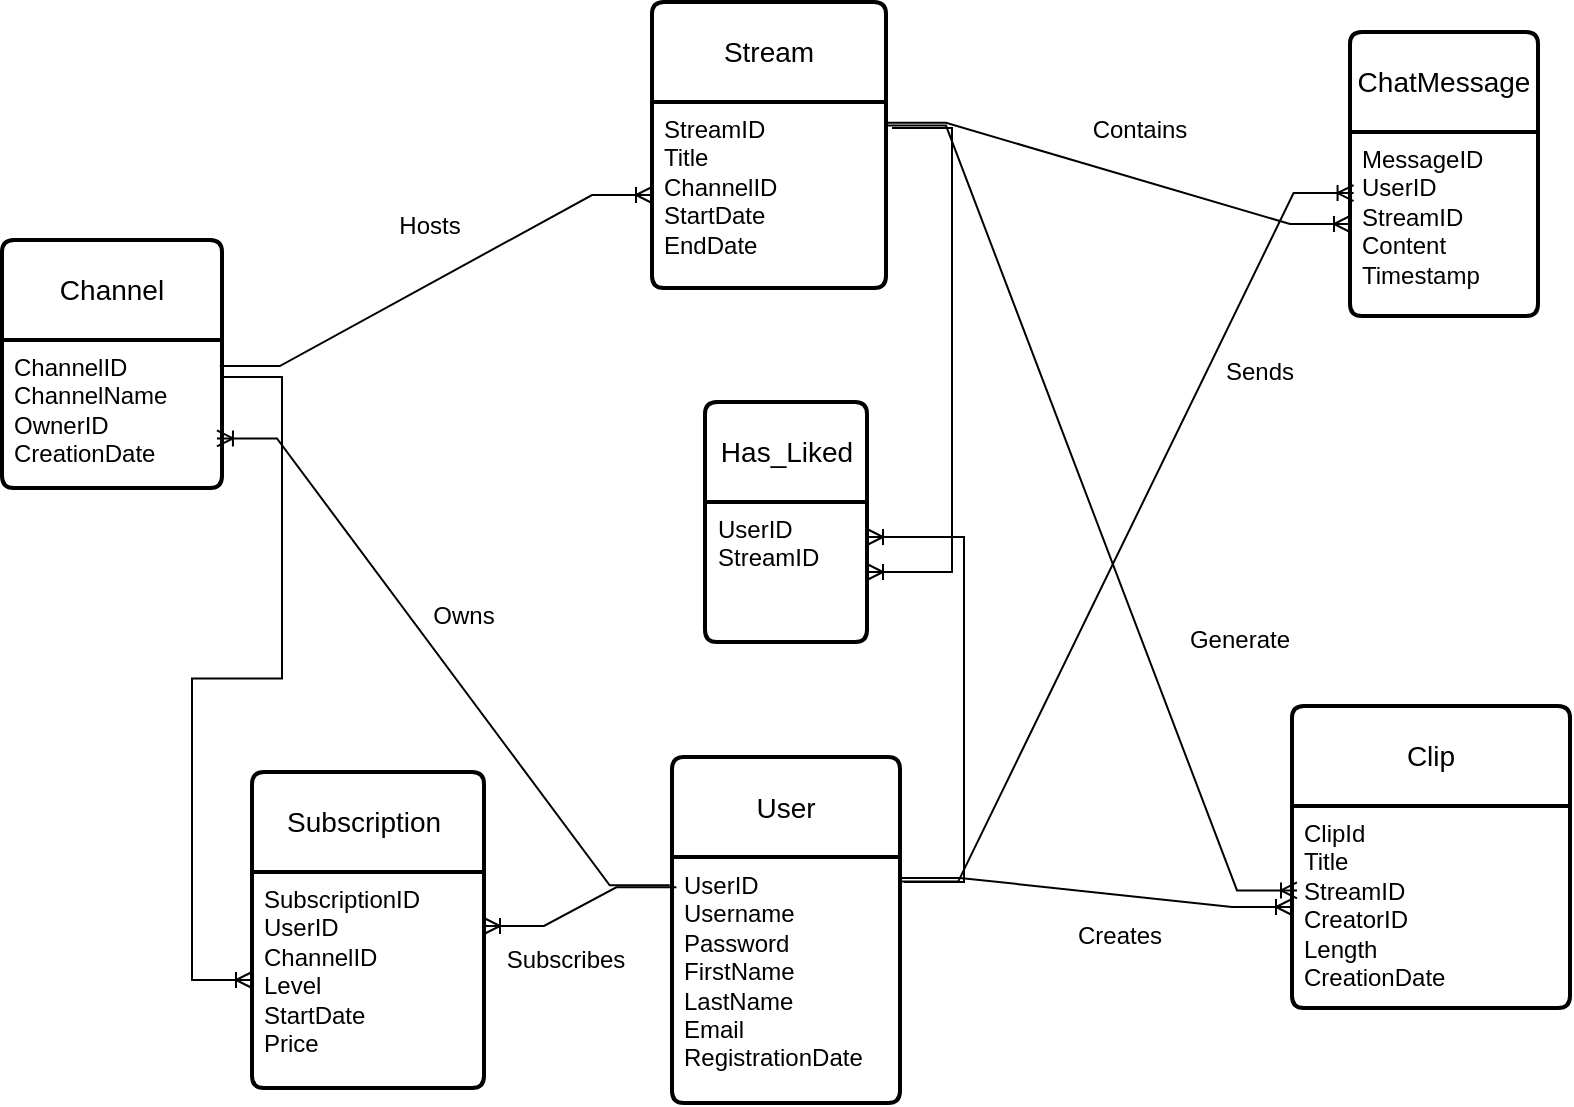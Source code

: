 <mxfile version="24.9.0">
  <diagram name="Page-1" id="BiIlZnpRy-tHP6Rla5C4">
    <mxGraphModel grid="0" page="1" gridSize="10" guides="1" tooltips="1" connect="1" arrows="1" fold="1" pageScale="1" pageWidth="850" pageHeight="1100" math="0" shadow="0">
      <root>
        <mxCell id="0" />
        <mxCell id="1" parent="0" />
        <mxCell id="CHZGDrERDYltOcqLtO5w-12" value="User" style="swimlane;childLayout=stackLayout;horizontal=1;startSize=50;horizontalStack=0;rounded=1;fontSize=14;fontStyle=0;strokeWidth=2;resizeParent=0;resizeLast=1;shadow=0;dashed=0;align=center;arcSize=4;whiteSpace=wrap;html=1;" vertex="1" parent="1">
          <mxGeometry x="388" y="438.5" width="114" height="173" as="geometry" />
        </mxCell>
        <mxCell id="CHZGDrERDYltOcqLtO5w-13" value="&lt;div&gt;UserID&lt;/div&gt;&lt;div&gt;Username&lt;/div&gt;&lt;div&gt;Password&lt;/div&gt;&lt;div&gt;FirstName&lt;/div&gt;&lt;div&gt;LastName&lt;/div&gt;&lt;div&gt;Email&lt;/div&gt;&lt;div&gt;RegistrationDate&lt;/div&gt;" style="align=left;strokeColor=none;fillColor=none;spacingLeft=4;fontSize=12;verticalAlign=top;resizable=0;rotatable=0;part=1;html=1;" vertex="1" parent="CHZGDrERDYltOcqLtO5w-12">
          <mxGeometry y="50" width="114" height="123" as="geometry" />
        </mxCell>
        <mxCell id="CHZGDrERDYltOcqLtO5w-15" value="Channel" style="swimlane;childLayout=stackLayout;horizontal=1;startSize=50;horizontalStack=0;rounded=1;fontSize=14;fontStyle=0;strokeWidth=2;resizeParent=0;resizeLast=1;shadow=0;dashed=0;align=center;arcSize=4;whiteSpace=wrap;html=1;" vertex="1" parent="1">
          <mxGeometry x="53" y="180" width="110" height="124" as="geometry" />
        </mxCell>
        <mxCell id="CHZGDrERDYltOcqLtO5w-16" value="ChannelID&lt;div&gt;ChannelName&lt;/div&gt;&lt;div&gt;OwnerID&lt;/div&gt;&lt;div&gt;CreationDate&lt;/div&gt;" style="align=left;strokeColor=none;fillColor=none;spacingLeft=4;fontSize=12;verticalAlign=top;resizable=0;rotatable=0;part=1;html=1;" vertex="1" parent="CHZGDrERDYltOcqLtO5w-15">
          <mxGeometry y="50" width="110" height="74" as="geometry" />
        </mxCell>
        <mxCell id="CHZGDrERDYltOcqLtO5w-17" value="Stream" style="swimlane;childLayout=stackLayout;horizontal=1;startSize=50;horizontalStack=0;rounded=1;fontSize=14;fontStyle=0;strokeWidth=2;resizeParent=0;resizeLast=1;shadow=0;dashed=0;align=center;arcSize=4;whiteSpace=wrap;html=1;" vertex="1" parent="1">
          <mxGeometry x="378" y="61" width="117" height="143" as="geometry" />
        </mxCell>
        <mxCell id="CHZGDrERDYltOcqLtO5w-18" value="StreamID&lt;div&gt;Title&lt;/div&gt;&lt;div&gt;ChannelID&lt;/div&gt;&lt;div&gt;StartDate&lt;/div&gt;&lt;div&gt;EndDate&lt;/div&gt;" style="align=left;strokeColor=none;fillColor=none;spacingLeft=4;fontSize=12;verticalAlign=top;resizable=0;rotatable=0;part=1;html=1;" vertex="1" parent="CHZGDrERDYltOcqLtO5w-17">
          <mxGeometry y="50" width="117" height="93" as="geometry" />
        </mxCell>
        <mxCell id="CHZGDrERDYltOcqLtO5w-19" value="ChatMessage" style="swimlane;childLayout=stackLayout;horizontal=1;startSize=50;horizontalStack=0;rounded=1;fontSize=14;fontStyle=0;strokeWidth=2;resizeParent=0;resizeLast=1;shadow=0;dashed=0;align=center;arcSize=4;whiteSpace=wrap;html=1;" vertex="1" parent="1">
          <mxGeometry x="727" y="76" width="94" height="142" as="geometry" />
        </mxCell>
        <mxCell id="CHZGDrERDYltOcqLtO5w-20" value="MessageID&lt;div&gt;UserID&lt;/div&gt;&lt;div&gt;StreamID&lt;/div&gt;&lt;div&gt;Content&lt;/div&gt;&lt;div&gt;Timestamp&lt;/div&gt;" style="align=left;strokeColor=none;fillColor=none;spacingLeft=4;fontSize=12;verticalAlign=top;resizable=0;rotatable=0;part=1;html=1;" vertex="1" parent="CHZGDrERDYltOcqLtO5w-19">
          <mxGeometry y="50" width="94" height="92" as="geometry" />
        </mxCell>
        <mxCell id="PgzA4sDAF4xj8MNYtx8X-1" value="Subscription&amp;nbsp;" style="swimlane;childLayout=stackLayout;horizontal=1;startSize=50;horizontalStack=0;rounded=1;fontSize=14;fontStyle=0;strokeWidth=2;resizeParent=0;resizeLast=1;shadow=0;dashed=0;align=center;arcSize=4;whiteSpace=wrap;html=1;" vertex="1" parent="1">
          <mxGeometry x="178" y="446" width="116" height="158" as="geometry" />
        </mxCell>
        <mxCell id="PgzA4sDAF4xj8MNYtx8X-2" value="SubscriptionID&lt;div&gt;UserID&lt;/div&gt;&lt;div&gt;ChannelID&lt;/div&gt;&lt;div&gt;Level&lt;/div&gt;&lt;div&gt;StartDate&lt;/div&gt;&lt;div&gt;Price&lt;/div&gt;" style="align=left;strokeColor=none;fillColor=none;spacingLeft=4;fontSize=12;verticalAlign=top;resizable=0;rotatable=0;part=1;html=1;" vertex="1" parent="PgzA4sDAF4xj8MNYtx8X-1">
          <mxGeometry y="50" width="116" height="108" as="geometry" />
        </mxCell>
        <mxCell id="PgzA4sDAF4xj8MNYtx8X-3" value="Clip" style="swimlane;childLayout=stackLayout;horizontal=1;startSize=50;horizontalStack=0;rounded=1;fontSize=14;fontStyle=0;strokeWidth=2;resizeParent=0;resizeLast=1;shadow=0;dashed=0;align=center;arcSize=4;whiteSpace=wrap;html=1;" vertex="1" parent="1">
          <mxGeometry x="698" y="413" width="139" height="151" as="geometry" />
        </mxCell>
        <mxCell id="PgzA4sDAF4xj8MNYtx8X-4" value="ClipId&lt;div&gt;Title&lt;/div&gt;&lt;div&gt;StreamID&lt;/div&gt;&lt;div&gt;CreatorID&lt;/div&gt;&lt;div&gt;Length&lt;/div&gt;&lt;div&gt;CreationDate&lt;/div&gt;" style="align=left;strokeColor=none;fillColor=none;spacingLeft=4;fontSize=12;verticalAlign=top;resizable=0;rotatable=0;part=1;html=1;" vertex="1" parent="PgzA4sDAF4xj8MNYtx8X-3">
          <mxGeometry y="50" width="139" height="101" as="geometry" />
        </mxCell>
        <mxCell id="OAh-vfF6Tg8BaJtSJmkq-15" value="" style="edgeStyle=entityRelationEdgeStyle;fontSize=12;html=1;endArrow=ERoneToMany;rounded=0;entryX=0.977;entryY=0.665;entryDx=0;entryDy=0;entryPerimeter=0;exitX=-0.01;exitY=0.115;exitDx=0;exitDy=0;exitPerimeter=0;" edge="1" parent="1" source="CHZGDrERDYltOcqLtO5w-13" target="CHZGDrERDYltOcqLtO5w-16">
          <mxGeometry width="100" height="100" relative="1" as="geometry">
            <mxPoint x="368" y="376" as="sourcePoint" />
            <mxPoint x="468" y="276" as="targetPoint" />
            <Array as="points">
              <mxPoint x="345" y="339" />
            </Array>
          </mxGeometry>
        </mxCell>
        <mxCell id="OAh-vfF6Tg8BaJtSJmkq-17" value="" style="edgeStyle=entityRelationEdgeStyle;fontSize=12;html=1;endArrow=ERoneToMany;rounded=0;exitX=0.99;exitY=0.176;exitDx=0;exitDy=0;exitPerimeter=0;entryX=0;entryY=0.5;entryDx=0;entryDy=0;" edge="1" parent="1" source="CHZGDrERDYltOcqLtO5w-16" target="CHZGDrERDYltOcqLtO5w-18">
          <mxGeometry width="100" height="100" relative="1" as="geometry">
            <mxPoint x="368" y="376" as="sourcePoint" />
            <mxPoint x="468" y="276" as="targetPoint" />
          </mxGeometry>
        </mxCell>
        <mxCell id="OAh-vfF6Tg8BaJtSJmkq-18" value="" style="edgeStyle=entityRelationEdgeStyle;fontSize=12;html=1;endArrow=ERoneToMany;rounded=0;entryX=0.019;entryY=0.332;entryDx=0;entryDy=0;entryPerimeter=0;exitX=0.992;exitY=0.1;exitDx=0;exitDy=0;exitPerimeter=0;" edge="1" parent="1" source="CHZGDrERDYltOcqLtO5w-13" target="CHZGDrERDYltOcqLtO5w-20">
          <mxGeometry width="100" height="100" relative="1" as="geometry">
            <mxPoint x="368" y="376" as="sourcePoint" />
            <mxPoint x="468" y="276" as="targetPoint" />
          </mxGeometry>
        </mxCell>
        <mxCell id="OAh-vfF6Tg8BaJtSJmkq-19" value="" style="edgeStyle=entityRelationEdgeStyle;fontSize=12;html=1;endArrow=ERoneToMany;rounded=0;entryX=0;entryY=0.5;entryDx=0;entryDy=0;exitX=1;exitY=0.112;exitDx=0;exitDy=0;exitPerimeter=0;" edge="1" parent="1" source="CHZGDrERDYltOcqLtO5w-18" target="CHZGDrERDYltOcqLtO5w-20">
          <mxGeometry width="100" height="100" relative="1" as="geometry">
            <mxPoint x="368" y="293" as="sourcePoint" />
            <mxPoint x="468" y="193" as="targetPoint" />
          </mxGeometry>
        </mxCell>
        <mxCell id="OAh-vfF6Tg8BaJtSJmkq-20" value="" style="edgeStyle=entityRelationEdgeStyle;fontSize=12;html=1;endArrow=ERoneToMany;rounded=0;entryX=1;entryY=0.25;entryDx=0;entryDy=0;exitX=0.019;exitY=0.123;exitDx=0;exitDy=0;exitPerimeter=0;" edge="1" parent="1" source="CHZGDrERDYltOcqLtO5w-13" target="PgzA4sDAF4xj8MNYtx8X-2">
          <mxGeometry width="100" height="100" relative="1" as="geometry">
            <mxPoint x="368" y="543" as="sourcePoint" />
            <mxPoint x="468" y="443" as="targetPoint" />
          </mxGeometry>
        </mxCell>
        <mxCell id="OAh-vfF6Tg8BaJtSJmkq-22" value="" style="edgeStyle=entityRelationEdgeStyle;fontSize=12;html=1;endArrow=ERoneToMany;rounded=0;exitX=1;exitY=0.25;exitDx=0;exitDy=0;" edge="1" parent="1" source="CHZGDrERDYltOcqLtO5w-16" target="PgzA4sDAF4xj8MNYtx8X-2">
          <mxGeometry width="100" height="100" relative="1" as="geometry">
            <mxPoint x="296" y="542" as="sourcePoint" />
            <mxPoint x="139" y="376" as="targetPoint" />
            <Array as="points">
              <mxPoint x="127" y="439" />
              <mxPoint x="286" y="414" />
            </Array>
          </mxGeometry>
        </mxCell>
        <mxCell id="OAh-vfF6Tg8BaJtSJmkq-23" value="" style="edgeStyle=entityRelationEdgeStyle;fontSize=12;html=1;endArrow=ERoneToMany;rounded=0;exitX=1;exitY=0.127;exitDx=0;exitDy=0;exitPerimeter=0;entryX=0.018;entryY=0.418;entryDx=0;entryDy=0;entryPerimeter=0;" edge="1" parent="1" source="CHZGDrERDYltOcqLtO5w-18" target="PgzA4sDAF4xj8MNYtx8X-4">
          <mxGeometry width="100" height="100" relative="1" as="geometry">
            <mxPoint x="361" y="376" as="sourcePoint" />
            <mxPoint x="544" y="545" as="targetPoint" />
            <Array as="points">
              <mxPoint x="576" y="442" />
            </Array>
          </mxGeometry>
        </mxCell>
        <mxCell id="OAh-vfF6Tg8BaJtSJmkq-24" value="" style="edgeStyle=entityRelationEdgeStyle;fontSize=12;html=1;endArrow=ERoneToMany;rounded=0;exitX=1;exitY=0.085;exitDx=0;exitDy=0;exitPerimeter=0;entryX=0;entryY=0.5;entryDx=0;entryDy=0;" edge="1" parent="1" source="CHZGDrERDYltOcqLtO5w-13" target="PgzA4sDAF4xj8MNYtx8X-4">
          <mxGeometry width="100" height="100" relative="1" as="geometry">
            <mxPoint x="361" y="459" as="sourcePoint" />
            <mxPoint x="461" y="359" as="targetPoint" />
          </mxGeometry>
        </mxCell>
        <mxCell id="OAh-vfF6Tg8BaJtSJmkq-29" value="Has_Liked" style="swimlane;childLayout=stackLayout;horizontal=1;startSize=50;horizontalStack=0;rounded=1;fontSize=14;fontStyle=0;strokeWidth=2;resizeParent=0;resizeLast=1;shadow=0;dashed=0;align=center;arcSize=4;whiteSpace=wrap;html=1;" vertex="1" parent="1">
          <mxGeometry x="404.5" y="261" width="81" height="120" as="geometry" />
        </mxCell>
        <mxCell id="OAh-vfF6Tg8BaJtSJmkq-30" value="UserID&lt;div&gt;StreamID&lt;/div&gt;" style="align=left;strokeColor=none;fillColor=none;spacingLeft=4;fontSize=12;verticalAlign=top;resizable=0;rotatable=0;part=1;html=1;" vertex="1" parent="OAh-vfF6Tg8BaJtSJmkq-29">
          <mxGeometry y="50" width="81" height="70" as="geometry" />
        </mxCell>
        <mxCell id="OAh-vfF6Tg8BaJtSJmkq-31" value="" style="edgeStyle=entityRelationEdgeStyle;fontSize=12;html=1;endArrow=ERoneToMany;rounded=0;entryX=1;entryY=0.25;entryDx=0;entryDy=0;" edge="1" parent="1" target="OAh-vfF6Tg8BaJtSJmkq-30">
          <mxGeometry width="100" height="100" relative="1" as="geometry">
            <mxPoint x="504" y="501" as="sourcePoint" />
            <mxPoint x="305" y="331" as="targetPoint" />
          </mxGeometry>
        </mxCell>
        <mxCell id="OAh-vfF6Tg8BaJtSJmkq-32" value="" style="edgeStyle=entityRelationEdgeStyle;fontSize=12;html=1;endArrow=ERoneToMany;rounded=0;entryX=1;entryY=0.5;entryDx=0;entryDy=0;" edge="1" parent="1" target="OAh-vfF6Tg8BaJtSJmkq-30">
          <mxGeometry width="100" height="100" relative="1" as="geometry">
            <mxPoint x="498" y="124" as="sourcePoint" />
            <mxPoint x="461" y="276" as="targetPoint" />
          </mxGeometry>
        </mxCell>
        <mxCell id="OAh-vfF6Tg8BaJtSJmkq-34" value="Owns" style="text;html=1;align=center;verticalAlign=middle;whiteSpace=wrap;rounded=0;" vertex="1" parent="1">
          <mxGeometry x="254" y="353" width="60" height="30" as="geometry" />
        </mxCell>
        <mxCell id="OAh-vfF6Tg8BaJtSJmkq-35" value="Subscribes" style="text;html=1;align=center;verticalAlign=middle;whiteSpace=wrap;rounded=0;" vertex="1" parent="1">
          <mxGeometry x="305" y="525" width="60" height="30" as="geometry" />
        </mxCell>
        <mxCell id="OAh-vfF6Tg8BaJtSJmkq-36" value="Creates" style="text;html=1;align=center;verticalAlign=middle;whiteSpace=wrap;rounded=0;" vertex="1" parent="1">
          <mxGeometry x="582" y="513" width="60" height="30" as="geometry" />
        </mxCell>
        <mxCell id="OAh-vfF6Tg8BaJtSJmkq-38" value="Sends" style="text;html=1;align=center;verticalAlign=middle;whiteSpace=wrap;rounded=0;" vertex="1" parent="1">
          <mxGeometry x="652" y="231" width="60" height="30" as="geometry" />
        </mxCell>
        <mxCell id="OAh-vfF6Tg8BaJtSJmkq-39" value="Generate" style="text;html=1;align=center;verticalAlign=middle;whiteSpace=wrap;rounded=0;" vertex="1" parent="1">
          <mxGeometry x="642" y="365" width="60" height="30" as="geometry" />
        </mxCell>
        <mxCell id="OAh-vfF6Tg8BaJtSJmkq-40" value="Contains" style="text;html=1;align=center;verticalAlign=middle;whiteSpace=wrap;rounded=0;" vertex="1" parent="1">
          <mxGeometry x="592" y="110" width="60" height="30" as="geometry" />
        </mxCell>
        <mxCell id="OAh-vfF6Tg8BaJtSJmkq-41" value="Hosts" style="text;html=1;align=center;verticalAlign=middle;whiteSpace=wrap;rounded=0;" vertex="1" parent="1">
          <mxGeometry x="237" y="158" width="60" height="30" as="geometry" />
        </mxCell>
      </root>
    </mxGraphModel>
  </diagram>
</mxfile>
